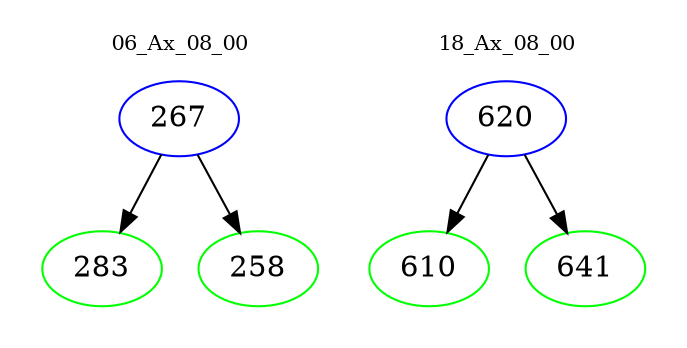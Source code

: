 digraph{
subgraph cluster_0 {
color = white
label = "06_Ax_08_00";
fontsize=10;
T0_267 [label="267", color="blue"]
T0_267 -> T0_283 [color="black"]
T0_283 [label="283", color="green"]
T0_267 -> T0_258 [color="black"]
T0_258 [label="258", color="green"]
}
subgraph cluster_1 {
color = white
label = "18_Ax_08_00";
fontsize=10;
T1_620 [label="620", color="blue"]
T1_620 -> T1_610 [color="black"]
T1_610 [label="610", color="green"]
T1_620 -> T1_641 [color="black"]
T1_641 [label="641", color="green"]
}
}
